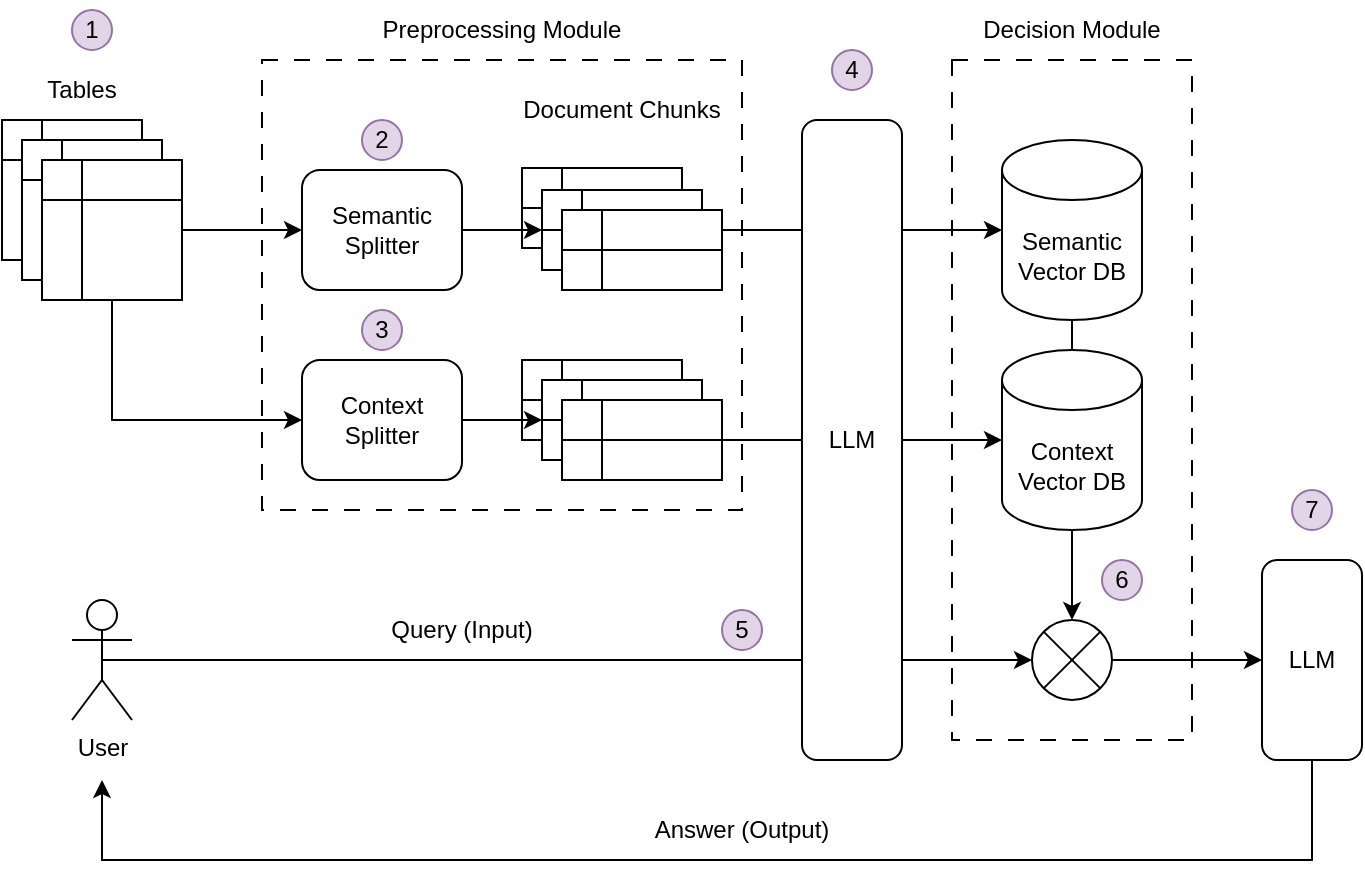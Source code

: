 <mxfile version="24.9.1">
  <diagram name="Page-1" id="aihfOPadANfuHZKNB9Mb">
    <mxGraphModel dx="1222" dy="1133" grid="1" gridSize="10" guides="1" tooltips="1" connect="1" arrows="1" fold="1" page="1" pageScale="1" pageWidth="850" pageHeight="1100" math="0" shadow="0">
      <root>
        <mxCell id="0" />
        <mxCell id="1" parent="0" />
        <mxCell id="PvzpCnFfcTfl6-5Khh3l-70" value="" style="rounded=0;whiteSpace=wrap;html=1;fillColor=none;dashed=1;dashPattern=8 8;" vertex="1" parent="1">
          <mxGeometry x="555" y="110" width="120" height="340" as="geometry" />
        </mxCell>
        <mxCell id="PvzpCnFfcTfl6-5Khh3l-55" style="edgeStyle=orthogonalEdgeStyle;rounded=0;orthogonalLoop=1;jettySize=auto;html=1;exitX=1;exitY=0.5;exitDx=0;exitDy=0;entryX=0;entryY=0.5;entryDx=0;entryDy=0;entryPerimeter=0;" edge="1" parent="1" source="PvzpCnFfcTfl6-5Khh3l-48" target="PvzpCnFfcTfl6-5Khh3l-58">
          <mxGeometry relative="1" as="geometry">
            <mxPoint x="580" y="300" as="targetPoint" />
          </mxGeometry>
        </mxCell>
        <mxCell id="PvzpCnFfcTfl6-5Khh3l-50" value="" style="shape=internalStorage;whiteSpace=wrap;html=1;backgroundOutline=1;" vertex="1" parent="1">
          <mxGeometry x="340" y="260" width="80" height="40" as="geometry" />
        </mxCell>
        <mxCell id="PvzpCnFfcTfl6-5Khh3l-49" value="" style="shape=internalStorage;whiteSpace=wrap;html=1;backgroundOutline=1;" vertex="1" parent="1">
          <mxGeometry x="350" y="270" width="80" height="40" as="geometry" />
        </mxCell>
        <mxCell id="PvzpCnFfcTfl6-5Khh3l-30" style="edgeStyle=orthogonalEdgeStyle;rounded=0;orthogonalLoop=1;jettySize=auto;html=1;exitX=1;exitY=0.5;exitDx=0;exitDy=0;entryX=0;entryY=0.5;entryDx=0;entryDy=0;entryPerimeter=0;" edge="1" parent="1" source="PvzpCnFfcTfl6-5Khh3l-25" target="PvzpCnFfcTfl6-5Khh3l-57">
          <mxGeometry relative="1" as="geometry">
            <mxPoint x="580" y="195" as="targetPoint" />
          </mxGeometry>
        </mxCell>
        <mxCell id="PvzpCnFfcTfl6-5Khh3l-26" value="" style="shape=internalStorage;whiteSpace=wrap;html=1;backgroundOutline=1;" vertex="1" parent="1">
          <mxGeometry x="340" y="164" width="80" height="40" as="geometry" />
        </mxCell>
        <mxCell id="PvzpCnFfcTfl6-5Khh3l-25" value="" style="shape=internalStorage;whiteSpace=wrap;html=1;backgroundOutline=1;" vertex="1" parent="1">
          <mxGeometry x="350" y="175" width="80" height="40" as="geometry" />
        </mxCell>
        <mxCell id="PvzpCnFfcTfl6-5Khh3l-67" style="edgeStyle=orthogonalEdgeStyle;rounded=0;orthogonalLoop=1;jettySize=auto;html=1;exitX=0.5;exitY=0.5;exitDx=0;exitDy=0;exitPerimeter=0;entryX=0;entryY=0.5;entryDx=0;entryDy=0;" edge="1" parent="1" source="PvzpCnFfcTfl6-5Khh3l-1" target="PvzpCnFfcTfl6-5Khh3l-64">
          <mxGeometry relative="1" as="geometry" />
        </mxCell>
        <mxCell id="PvzpCnFfcTfl6-5Khh3l-1" value="User" style="shape=umlActor;verticalLabelPosition=bottom;verticalAlign=top;html=1;outlineConnect=0;" vertex="1" parent="1">
          <mxGeometry x="115" y="380" width="30" height="60" as="geometry" />
        </mxCell>
        <mxCell id="PvzpCnFfcTfl6-5Khh3l-5" value="" style="shape=internalStorage;whiteSpace=wrap;html=1;backgroundOutline=1;" vertex="1" parent="1">
          <mxGeometry x="80" y="140" width="70" height="70" as="geometry" />
        </mxCell>
        <mxCell id="PvzpCnFfcTfl6-5Khh3l-6" value="" style="shape=internalStorage;whiteSpace=wrap;html=1;backgroundOutline=1;" vertex="1" parent="1">
          <mxGeometry x="90" y="150" width="70" height="70" as="geometry" />
        </mxCell>
        <mxCell id="PvzpCnFfcTfl6-5Khh3l-12" style="edgeStyle=orthogonalEdgeStyle;rounded=0;orthogonalLoop=1;jettySize=auto;html=1;exitX=1;exitY=0.5;exitDx=0;exitDy=0;entryX=0;entryY=0.5;entryDx=0;entryDy=0;" edge="1" parent="1" source="PvzpCnFfcTfl6-5Khh3l-7" target="PvzpCnFfcTfl6-5Khh3l-11">
          <mxGeometry relative="1" as="geometry" />
        </mxCell>
        <mxCell id="PvzpCnFfcTfl6-5Khh3l-32" style="edgeStyle=orthogonalEdgeStyle;rounded=0;orthogonalLoop=1;jettySize=auto;html=1;exitX=0.5;exitY=1;exitDx=0;exitDy=0;entryX=0;entryY=0.5;entryDx=0;entryDy=0;" edge="1" parent="1" source="PvzpCnFfcTfl6-5Khh3l-7" target="PvzpCnFfcTfl6-5Khh3l-42">
          <mxGeometry relative="1" as="geometry">
            <mxPoint x="170" y="300" as="targetPoint" />
          </mxGeometry>
        </mxCell>
        <mxCell id="PvzpCnFfcTfl6-5Khh3l-7" value="" style="shape=internalStorage;whiteSpace=wrap;html=1;backgroundOutline=1;" vertex="1" parent="1">
          <mxGeometry x="100" y="160" width="70" height="70" as="geometry" />
        </mxCell>
        <mxCell id="PvzpCnFfcTfl6-5Khh3l-8" value="Tables" style="text;html=1;align=center;verticalAlign=middle;whiteSpace=wrap;rounded=0;" vertex="1" parent="1">
          <mxGeometry x="90" y="110" width="60" height="30" as="geometry" />
        </mxCell>
        <mxCell id="PvzpCnFfcTfl6-5Khh3l-45" style="edgeStyle=orthogonalEdgeStyle;rounded=0;orthogonalLoop=1;jettySize=auto;html=1;exitX=1;exitY=0.5;exitDx=0;exitDy=0;entryX=0;entryY=0.5;entryDx=0;entryDy=0;" edge="1" parent="1" source="PvzpCnFfcTfl6-5Khh3l-11" target="PvzpCnFfcTfl6-5Khh3l-25">
          <mxGeometry relative="1" as="geometry" />
        </mxCell>
        <mxCell id="PvzpCnFfcTfl6-5Khh3l-11" value="Semantic Splitter" style="rounded=1;whiteSpace=wrap;html=1;" vertex="1" parent="1">
          <mxGeometry x="230" y="165" width="80" height="60" as="geometry" />
        </mxCell>
        <mxCell id="PvzpCnFfcTfl6-5Khh3l-19" value="" style="shape=internalStorage;whiteSpace=wrap;html=1;backgroundOutline=1;" vertex="1" parent="1">
          <mxGeometry x="360" y="185" width="80" height="40" as="geometry" />
        </mxCell>
        <mxCell id="PvzpCnFfcTfl6-5Khh3l-27" value="Document Chunks" style="text;html=1;align=center;verticalAlign=middle;whiteSpace=wrap;rounded=0;" vertex="1" parent="1">
          <mxGeometry x="330" y="120" width="120" height="30" as="geometry" />
        </mxCell>
        <mxCell id="PvzpCnFfcTfl6-5Khh3l-28" value="LLM" style="rounded=1;whiteSpace=wrap;html=1;" vertex="1" parent="1">
          <mxGeometry x="480" y="140" width="50" height="320" as="geometry" />
        </mxCell>
        <mxCell id="PvzpCnFfcTfl6-5Khh3l-51" style="edgeStyle=orthogonalEdgeStyle;rounded=0;orthogonalLoop=1;jettySize=auto;html=1;exitX=1;exitY=0.5;exitDx=0;exitDy=0;entryX=0;entryY=0.5;entryDx=0;entryDy=0;" edge="1" parent="1" source="PvzpCnFfcTfl6-5Khh3l-42" target="PvzpCnFfcTfl6-5Khh3l-49">
          <mxGeometry relative="1" as="geometry" />
        </mxCell>
        <mxCell id="PvzpCnFfcTfl6-5Khh3l-42" value="Context Splitter" style="rounded=1;whiteSpace=wrap;html=1;" vertex="1" parent="1">
          <mxGeometry x="230" y="260" width="80" height="60" as="geometry" />
        </mxCell>
        <mxCell id="PvzpCnFfcTfl6-5Khh3l-48" value="" style="shape=internalStorage;whiteSpace=wrap;html=1;backgroundOutline=1;" vertex="1" parent="1">
          <mxGeometry x="360" y="280" width="80" height="40" as="geometry" />
        </mxCell>
        <mxCell id="PvzpCnFfcTfl6-5Khh3l-57" value="Semantic Vector DB" style="shape=cylinder3;whiteSpace=wrap;html=1;boundedLbl=1;backgroundOutline=1;size=15;" vertex="1" parent="1">
          <mxGeometry x="580" y="150" width="70" height="90" as="geometry" />
        </mxCell>
        <mxCell id="PvzpCnFfcTfl6-5Khh3l-74" style="edgeStyle=orthogonalEdgeStyle;rounded=0;orthogonalLoop=1;jettySize=auto;html=1;exitX=0.5;exitY=1;exitDx=0;exitDy=0;exitPerimeter=0;entryX=0.5;entryY=0;entryDx=0;entryDy=0;" edge="1" parent="1" source="PvzpCnFfcTfl6-5Khh3l-58" target="PvzpCnFfcTfl6-5Khh3l-64">
          <mxGeometry relative="1" as="geometry" />
        </mxCell>
        <mxCell id="PvzpCnFfcTfl6-5Khh3l-58" value="Context Vector DB" style="shape=cylinder3;whiteSpace=wrap;html=1;boundedLbl=1;backgroundOutline=1;size=15;" vertex="1" parent="1">
          <mxGeometry x="580" y="255" width="70" height="90" as="geometry" />
        </mxCell>
        <mxCell id="PvzpCnFfcTfl6-5Khh3l-59" value="Query (Input)" style="text;html=1;align=center;verticalAlign=middle;whiteSpace=wrap;rounded=0;" vertex="1" parent="1">
          <mxGeometry x="270" y="380" width="80" height="30" as="geometry" />
        </mxCell>
        <mxCell id="PvzpCnFfcTfl6-5Khh3l-77" style="edgeStyle=orthogonalEdgeStyle;rounded=0;orthogonalLoop=1;jettySize=auto;html=1;exitX=1;exitY=0.5;exitDx=0;exitDy=0;" edge="1" parent="1" source="PvzpCnFfcTfl6-5Khh3l-64">
          <mxGeometry relative="1" as="geometry">
            <mxPoint x="710" y="410" as="targetPoint" />
          </mxGeometry>
        </mxCell>
        <mxCell id="PvzpCnFfcTfl6-5Khh3l-64" value="" style="shape=sumEllipse;perimeter=ellipsePerimeter;whiteSpace=wrap;html=1;backgroundOutline=1;" vertex="1" parent="1">
          <mxGeometry x="595" y="390" width="40" height="40" as="geometry" />
        </mxCell>
        <mxCell id="PvzpCnFfcTfl6-5Khh3l-73" value="Decision Module" style="text;html=1;align=center;verticalAlign=middle;whiteSpace=wrap;rounded=0;" vertex="1" parent="1">
          <mxGeometry x="555" y="80" width="120" height="30" as="geometry" />
        </mxCell>
        <mxCell id="PvzpCnFfcTfl6-5Khh3l-76" style="edgeStyle=orthogonalEdgeStyle;rounded=0;orthogonalLoop=1;jettySize=auto;html=1;exitX=0.5;exitY=1;exitDx=0;exitDy=0;exitPerimeter=0;entryX=0.5;entryY=0;entryDx=0;entryDy=0;entryPerimeter=0;endArrow=none;endFill=0;" edge="1" parent="1" source="PvzpCnFfcTfl6-5Khh3l-57" target="PvzpCnFfcTfl6-5Khh3l-58">
          <mxGeometry relative="1" as="geometry" />
        </mxCell>
        <mxCell id="PvzpCnFfcTfl6-5Khh3l-79" value="" style="rounded=0;whiteSpace=wrap;html=1;fillColor=none;dashed=1;dashPattern=8 8;" vertex="1" parent="1">
          <mxGeometry x="210" y="110" width="240" height="225" as="geometry" />
        </mxCell>
        <mxCell id="PvzpCnFfcTfl6-5Khh3l-80" value="Preprocessing Module" style="text;html=1;align=center;verticalAlign=middle;whiteSpace=wrap;rounded=0;" vertex="1" parent="1">
          <mxGeometry x="210" y="80" width="240" height="30" as="geometry" />
        </mxCell>
        <mxCell id="PvzpCnFfcTfl6-5Khh3l-81" value="LLM" style="rounded=1;whiteSpace=wrap;html=1;" vertex="1" parent="1">
          <mxGeometry x="710" y="360" width="50" height="100" as="geometry" />
        </mxCell>
        <mxCell id="PvzpCnFfcTfl6-5Khh3l-82" style="edgeStyle=orthogonalEdgeStyle;rounded=0;orthogonalLoop=1;jettySize=auto;html=1;exitX=0.5;exitY=1;exitDx=0;exitDy=0;" edge="1" parent="1" source="PvzpCnFfcTfl6-5Khh3l-81">
          <mxGeometry relative="1" as="geometry">
            <mxPoint x="130" y="470" as="targetPoint" />
            <Array as="points">
              <mxPoint x="735" y="510" />
              <mxPoint x="130" y="510" />
            </Array>
          </mxGeometry>
        </mxCell>
        <mxCell id="PvzpCnFfcTfl6-5Khh3l-83" value="Answer (Output)" style="text;html=1;align=center;verticalAlign=middle;whiteSpace=wrap;rounded=0;" vertex="1" parent="1">
          <mxGeometry x="400" y="480" width="100" height="30" as="geometry" />
        </mxCell>
        <mxCell id="PvzpCnFfcTfl6-5Khh3l-84" value="1" style="ellipse;whiteSpace=wrap;html=1;aspect=fixed;fillColor=#e1d5e7;strokeColor=#9673a6;" vertex="1" parent="1">
          <mxGeometry x="115" y="85" width="20" height="20" as="geometry" />
        </mxCell>
        <mxCell id="PvzpCnFfcTfl6-5Khh3l-87" value="2" style="ellipse;whiteSpace=wrap;html=1;aspect=fixed;fillColor=#e1d5e7;strokeColor=#9673a6;" vertex="1" parent="1">
          <mxGeometry x="260" y="140" width="20" height="20" as="geometry" />
        </mxCell>
        <mxCell id="PvzpCnFfcTfl6-5Khh3l-88" value="3" style="ellipse;whiteSpace=wrap;html=1;aspect=fixed;fillColor=#e1d5e7;strokeColor=#9673a6;" vertex="1" parent="1">
          <mxGeometry x="260" y="235" width="20" height="20" as="geometry" />
        </mxCell>
        <mxCell id="PvzpCnFfcTfl6-5Khh3l-89" value="4" style="ellipse;whiteSpace=wrap;html=1;aspect=fixed;fillColor=#e1d5e7;strokeColor=#9673a6;" vertex="1" parent="1">
          <mxGeometry x="495" y="105" width="20" height="20" as="geometry" />
        </mxCell>
        <mxCell id="PvzpCnFfcTfl6-5Khh3l-90" value="6" style="ellipse;whiteSpace=wrap;html=1;aspect=fixed;fillColor=#e1d5e7;strokeColor=#9673a6;" vertex="1" parent="1">
          <mxGeometry x="630" y="360" width="20" height="20" as="geometry" />
        </mxCell>
        <mxCell id="PvzpCnFfcTfl6-5Khh3l-91" value="5" style="ellipse;whiteSpace=wrap;html=1;aspect=fixed;fillColor=#e1d5e7;strokeColor=#9673a6;" vertex="1" parent="1">
          <mxGeometry x="440" y="385" width="20" height="20" as="geometry" />
        </mxCell>
        <mxCell id="PvzpCnFfcTfl6-5Khh3l-93" value="7" style="ellipse;whiteSpace=wrap;html=1;aspect=fixed;fillColor=#e1d5e7;strokeColor=#9673a6;" vertex="1" parent="1">
          <mxGeometry x="725" y="325" width="20" height="20" as="geometry" />
        </mxCell>
      </root>
    </mxGraphModel>
  </diagram>
</mxfile>
